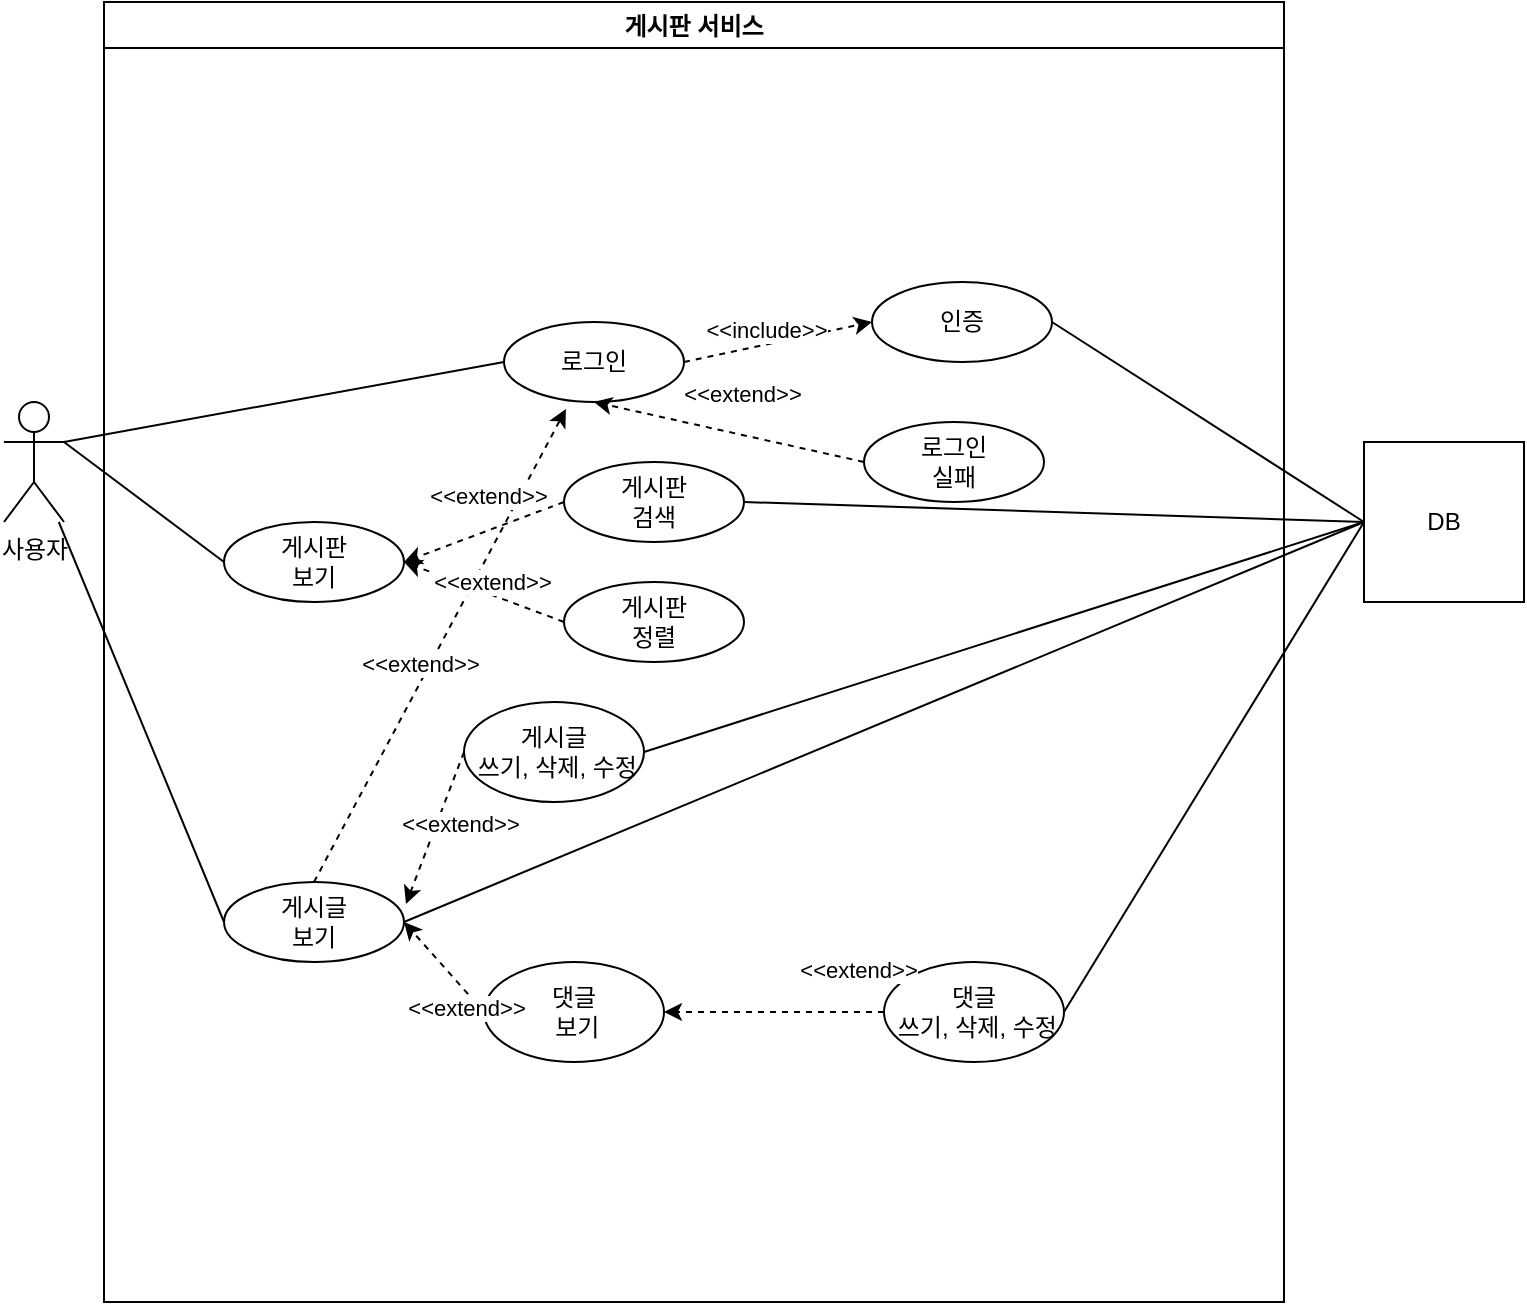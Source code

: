 <mxfile version="23.1.6" type="github">
  <diagram id="prtHgNgQTEPvFCAcTncT" name="Page-1">
    <mxGraphModel dx="1026" dy="574" grid="1" gridSize="10" guides="1" tooltips="1" connect="1" arrows="1" fold="1" page="1" pageScale="1" pageWidth="827" pageHeight="1169" math="0" shadow="0">
      <root>
        <mxCell id="0" />
        <mxCell id="1" parent="0" />
        <mxCell id="jUTOMzXy9SPcfVraUVQ4-1" value="사용자" style="shape=umlActor;verticalLabelPosition=bottom;verticalAlign=top;html=1;outlineConnect=0;" vertex="1" parent="1">
          <mxGeometry x="20" y="210" width="30" height="60" as="geometry" />
        </mxCell>
        <mxCell id="jUTOMzXy9SPcfVraUVQ4-3" value="게시판 서비스" style="swimlane;" vertex="1" parent="1">
          <mxGeometry x="70" y="10" width="590" height="650" as="geometry" />
        </mxCell>
        <mxCell id="jUTOMzXy9SPcfVraUVQ4-6" value="로그인" style="ellipse;whiteSpace=wrap;html=1;" vertex="1" parent="jUTOMzXy9SPcfVraUVQ4-3">
          <mxGeometry x="200" y="160" width="90" height="40" as="geometry" />
        </mxCell>
        <mxCell id="jUTOMzXy9SPcfVraUVQ4-13" value="인증" style="ellipse;whiteSpace=wrap;html=1;" vertex="1" parent="jUTOMzXy9SPcfVraUVQ4-3">
          <mxGeometry x="384" y="140" width="90" height="40" as="geometry" />
        </mxCell>
        <mxCell id="jUTOMzXy9SPcfVraUVQ4-14" value="로그인&lt;br&gt;실패" style="ellipse;whiteSpace=wrap;html=1;" vertex="1" parent="jUTOMzXy9SPcfVraUVQ4-3">
          <mxGeometry x="380" y="210" width="90" height="40" as="geometry" />
        </mxCell>
        <mxCell id="jUTOMzXy9SPcfVraUVQ4-15" value="게시판&lt;br&gt;검색" style="ellipse;whiteSpace=wrap;html=1;" vertex="1" parent="jUTOMzXy9SPcfVraUVQ4-3">
          <mxGeometry x="230" y="230" width="90" height="40" as="geometry" />
        </mxCell>
        <mxCell id="jUTOMzXy9SPcfVraUVQ4-16" value="게시판&lt;br&gt;보기" style="ellipse;whiteSpace=wrap;html=1;" vertex="1" parent="jUTOMzXy9SPcfVraUVQ4-3">
          <mxGeometry x="60" y="260" width="90" height="40" as="geometry" />
        </mxCell>
        <mxCell id="jUTOMzXy9SPcfVraUVQ4-17" value="게시글&lt;br&gt;&amp;nbsp;쓰기, 삭제, 수정" style="ellipse;whiteSpace=wrap;html=1;" vertex="1" parent="jUTOMzXy9SPcfVraUVQ4-3">
          <mxGeometry x="180" y="350" width="90" height="50" as="geometry" />
        </mxCell>
        <mxCell id="jUTOMzXy9SPcfVraUVQ4-18" value="게시글&lt;br&gt;보기" style="ellipse;whiteSpace=wrap;html=1;" vertex="1" parent="jUTOMzXy9SPcfVraUVQ4-3">
          <mxGeometry x="60" y="440" width="90" height="40" as="geometry" />
        </mxCell>
        <mxCell id="jUTOMzXy9SPcfVraUVQ4-19" value="댓글&lt;br&gt;&amp;nbsp;쓰기, 삭제, 수정" style="ellipse;whiteSpace=wrap;html=1;" vertex="1" parent="jUTOMzXy9SPcfVraUVQ4-3">
          <mxGeometry x="390" y="480" width="90" height="50" as="geometry" />
        </mxCell>
        <mxCell id="jUTOMzXy9SPcfVraUVQ4-32" value="" style="endArrow=classic;html=1;rounded=0;exitX=1;exitY=0.5;exitDx=0;exitDy=0;entryX=0;entryY=0.5;entryDx=0;entryDy=0;dashed=1;" edge="1" parent="jUTOMzXy9SPcfVraUVQ4-3" source="jUTOMzXy9SPcfVraUVQ4-6" target="jUTOMzXy9SPcfVraUVQ4-13">
          <mxGeometry width="50" height="50" relative="1" as="geometry">
            <mxPoint x="320" y="370" as="sourcePoint" />
            <mxPoint x="370" y="320" as="targetPoint" />
          </mxGeometry>
        </mxCell>
        <mxCell id="jUTOMzXy9SPcfVraUVQ4-33" value="&amp;lt;&amp;lt;include&amp;gt;&amp;gt;" style="edgeLabel;html=1;align=center;verticalAlign=middle;resizable=0;points=[];" vertex="1" connectable="0" parent="jUTOMzXy9SPcfVraUVQ4-32">
          <mxGeometry x="-0.425" y="-3" relative="1" as="geometry">
            <mxPoint x="13" y="-13" as="offset" />
          </mxGeometry>
        </mxCell>
        <mxCell id="jUTOMzXy9SPcfVraUVQ4-34" value="" style="endArrow=classic;html=1;rounded=0;exitX=0;exitY=0.5;exitDx=0;exitDy=0;entryX=0.5;entryY=1;entryDx=0;entryDy=0;dashed=1;" edge="1" parent="jUTOMzXy9SPcfVraUVQ4-3" source="jUTOMzXy9SPcfVraUVQ4-14" target="jUTOMzXy9SPcfVraUVQ4-6">
          <mxGeometry width="50" height="50" relative="1" as="geometry">
            <mxPoint x="120" y="220" as="sourcePoint" />
            <mxPoint x="214" y="220" as="targetPoint" />
          </mxGeometry>
        </mxCell>
        <mxCell id="jUTOMzXy9SPcfVraUVQ4-35" value="&amp;lt;&amp;lt;extend&amp;gt;&amp;gt;" style="edgeLabel;html=1;align=center;verticalAlign=middle;resizable=0;points=[];" vertex="1" connectable="0" parent="jUTOMzXy9SPcfVraUVQ4-34">
          <mxGeometry x="-0.425" y="-3" relative="1" as="geometry">
            <mxPoint x="-23" y="-23" as="offset" />
          </mxGeometry>
        </mxCell>
        <mxCell id="jUTOMzXy9SPcfVraUVQ4-36" value="댓글&lt;br&gt;&amp;nbsp;보기" style="ellipse;whiteSpace=wrap;html=1;" vertex="1" parent="jUTOMzXy9SPcfVraUVQ4-3">
          <mxGeometry x="190" y="480" width="90" height="50" as="geometry" />
        </mxCell>
        <mxCell id="jUTOMzXy9SPcfVraUVQ4-40" value="" style="endArrow=classic;html=1;rounded=0;dashed=1;entryX=1;entryY=0.5;entryDx=0;entryDy=0;exitX=0;exitY=0.5;exitDx=0;exitDy=0;" edge="1" parent="jUTOMzXy9SPcfVraUVQ4-3" source="jUTOMzXy9SPcfVraUVQ4-19" target="jUTOMzXy9SPcfVraUVQ4-36">
          <mxGeometry width="50" height="50" relative="1" as="geometry">
            <mxPoint x="290" y="570" as="sourcePoint" />
            <mxPoint x="270" y="574" as="targetPoint" />
          </mxGeometry>
        </mxCell>
        <mxCell id="jUTOMzXy9SPcfVraUVQ4-41" value="&amp;lt;&amp;lt;extend&amp;gt;&amp;gt;" style="edgeLabel;html=1;align=center;verticalAlign=middle;resizable=0;points=[];" vertex="1" connectable="0" parent="jUTOMzXy9SPcfVraUVQ4-40">
          <mxGeometry x="-0.425" y="-3" relative="1" as="geometry">
            <mxPoint x="18" y="-18" as="offset" />
          </mxGeometry>
        </mxCell>
        <mxCell id="jUTOMzXy9SPcfVraUVQ4-43" value="" style="endArrow=classic;html=1;rounded=0;exitX=0.5;exitY=0;exitDx=0;exitDy=0;dashed=1;entryX=0.344;entryY=1.088;entryDx=0;entryDy=0;entryPerimeter=0;" edge="1" parent="jUTOMzXy9SPcfVraUVQ4-3" source="jUTOMzXy9SPcfVraUVQ4-18" target="jUTOMzXy9SPcfVraUVQ4-6">
          <mxGeometry width="50" height="50" relative="1" as="geometry">
            <mxPoint x="170" y="525" as="sourcePoint" />
            <mxPoint x="250" y="210" as="targetPoint" />
          </mxGeometry>
        </mxCell>
        <mxCell id="jUTOMzXy9SPcfVraUVQ4-44" value="&amp;lt;&amp;lt;extend&amp;gt;&amp;gt;" style="edgeLabel;html=1;align=center;verticalAlign=middle;resizable=0;points=[];" vertex="1" connectable="0" parent="jUTOMzXy9SPcfVraUVQ4-43">
          <mxGeometry x="-0.425" y="-3" relative="1" as="geometry">
            <mxPoint x="14" y="-43" as="offset" />
          </mxGeometry>
        </mxCell>
        <mxCell id="jUTOMzXy9SPcfVraUVQ4-51" value="" style="endArrow=classic;html=1;rounded=0;exitX=0;exitY=0.5;exitDx=0;exitDy=0;dashed=1;entryX=1.011;entryY=0.275;entryDx=0;entryDy=0;entryPerimeter=0;" edge="1" parent="jUTOMzXy9SPcfVraUVQ4-3" source="jUTOMzXy9SPcfVraUVQ4-17" target="jUTOMzXy9SPcfVraUVQ4-18">
          <mxGeometry width="50" height="50" relative="1" as="geometry">
            <mxPoint x="125" y="450" as="sourcePoint" />
            <mxPoint x="220" y="440" as="targetPoint" />
          </mxGeometry>
        </mxCell>
        <mxCell id="jUTOMzXy9SPcfVraUVQ4-52" value="&amp;lt;&amp;lt;extend&amp;gt;&amp;gt;" style="edgeLabel;html=1;align=center;verticalAlign=middle;resizable=0;points=[];" vertex="1" connectable="0" parent="jUTOMzXy9SPcfVraUVQ4-51">
          <mxGeometry x="-0.425" y="-3" relative="1" as="geometry">
            <mxPoint x="9" y="15" as="offset" />
          </mxGeometry>
        </mxCell>
        <mxCell id="jUTOMzXy9SPcfVraUVQ4-54" value="" style="endArrow=classic;html=1;rounded=0;dashed=1;exitX=0;exitY=0.5;exitDx=0;exitDy=0;entryX=1;entryY=0.5;entryDx=0;entryDy=0;" edge="1" parent="jUTOMzXy9SPcfVraUVQ4-3" source="jUTOMzXy9SPcfVraUVQ4-36" target="jUTOMzXy9SPcfVraUVQ4-18">
          <mxGeometry width="50" height="50" relative="1" as="geometry">
            <mxPoint x="150" y="463" as="sourcePoint" />
            <mxPoint x="160" y="570" as="targetPoint" />
          </mxGeometry>
        </mxCell>
        <mxCell id="jUTOMzXy9SPcfVraUVQ4-55" value="&amp;lt;&amp;lt;extend&amp;gt;&amp;gt;" style="edgeLabel;html=1;align=center;verticalAlign=middle;resizable=0;points=[];" vertex="1" connectable="0" parent="jUTOMzXy9SPcfVraUVQ4-54">
          <mxGeometry x="-0.425" y="-3" relative="1" as="geometry">
            <mxPoint y="13" as="offset" />
          </mxGeometry>
        </mxCell>
        <mxCell id="jUTOMzXy9SPcfVraUVQ4-57" value="게시판&lt;br&gt;정렬" style="ellipse;whiteSpace=wrap;html=1;" vertex="1" parent="jUTOMzXy9SPcfVraUVQ4-3">
          <mxGeometry x="230" y="290" width="90" height="40" as="geometry" />
        </mxCell>
        <mxCell id="jUTOMzXy9SPcfVraUVQ4-58" value="" style="endArrow=classic;html=1;rounded=0;entryX=1;entryY=0.5;entryDx=0;entryDy=0;dashed=1;exitX=0;exitY=0.5;exitDx=0;exitDy=0;" edge="1" parent="jUTOMzXy9SPcfVraUVQ4-3" source="jUTOMzXy9SPcfVraUVQ4-57" target="jUTOMzXy9SPcfVraUVQ4-16">
          <mxGeometry width="50" height="50" relative="1" as="geometry">
            <mxPoint x="210" y="310" as="sourcePoint" />
            <mxPoint x="255" y="210" as="targetPoint" />
          </mxGeometry>
        </mxCell>
        <mxCell id="jUTOMzXy9SPcfVraUVQ4-59" value="&amp;lt;&amp;lt;extend&amp;gt;&amp;gt;" style="edgeLabel;html=1;align=center;verticalAlign=middle;resizable=0;points=[];" vertex="1" connectable="0" parent="jUTOMzXy9SPcfVraUVQ4-58">
          <mxGeometry x="-0.425" y="-3" relative="1" as="geometry">
            <mxPoint x="-14" y="-9" as="offset" />
          </mxGeometry>
        </mxCell>
        <mxCell id="jUTOMzXy9SPcfVraUVQ4-60" value="" style="endArrow=classic;html=1;rounded=0;dashed=1;exitX=0;exitY=0.5;exitDx=0;exitDy=0;" edge="1" parent="jUTOMzXy9SPcfVraUVQ4-3" source="jUTOMzXy9SPcfVraUVQ4-15">
          <mxGeometry width="50" height="50" relative="1" as="geometry">
            <mxPoint x="220" y="320" as="sourcePoint" />
            <mxPoint x="150" y="280" as="targetPoint" />
          </mxGeometry>
        </mxCell>
        <mxCell id="jUTOMzXy9SPcfVraUVQ4-61" value="&amp;lt;&amp;lt;extend&amp;gt;&amp;gt;" style="edgeLabel;html=1;align=center;verticalAlign=middle;resizable=0;points=[];" vertex="1" connectable="0" parent="jUTOMzXy9SPcfVraUVQ4-60">
          <mxGeometry x="-0.425" y="-3" relative="1" as="geometry">
            <mxPoint x="-14" y="-9" as="offset" />
          </mxGeometry>
        </mxCell>
        <mxCell id="jUTOMzXy9SPcfVraUVQ4-21" value="DB" style="whiteSpace=wrap;html=1;aspect=fixed;fillColor=default;" vertex="1" parent="1">
          <mxGeometry x="700" y="230" width="80" height="80" as="geometry" />
        </mxCell>
        <mxCell id="jUTOMzXy9SPcfVraUVQ4-26" value="" style="endArrow=none;html=1;rounded=0;entryX=0;entryY=0.5;entryDx=0;entryDy=0;" edge="1" parent="1" target="jUTOMzXy9SPcfVraUVQ4-6">
          <mxGeometry width="50" height="50" relative="1" as="geometry">
            <mxPoint x="50" y="230" as="sourcePoint" />
            <mxPoint x="120" y="200" as="targetPoint" />
          </mxGeometry>
        </mxCell>
        <mxCell id="jUTOMzXy9SPcfVraUVQ4-28" value="" style="endArrow=none;html=1;rounded=0;entryX=0;entryY=0.5;entryDx=0;entryDy=0;exitX=1;exitY=0.333;exitDx=0;exitDy=0;exitPerimeter=0;" edge="1" parent="1" source="jUTOMzXy9SPcfVraUVQ4-1" target="jUTOMzXy9SPcfVraUVQ4-16">
          <mxGeometry width="50" height="50" relative="1" as="geometry">
            <mxPoint x="50" y="240" as="sourcePoint" />
            <mxPoint x="150" y="310" as="targetPoint" />
          </mxGeometry>
        </mxCell>
        <mxCell id="jUTOMzXy9SPcfVraUVQ4-30" value="" style="endArrow=none;html=1;rounded=0;entryX=0;entryY=0.5;entryDx=0;entryDy=0;" edge="1" parent="1" source="jUTOMzXy9SPcfVraUVQ4-1" target="jUTOMzXy9SPcfVraUVQ4-18">
          <mxGeometry width="50" height="50" relative="1" as="geometry">
            <mxPoint x="70" y="250" as="sourcePoint" />
            <mxPoint x="150" y="425" as="targetPoint" />
          </mxGeometry>
        </mxCell>
        <mxCell id="jUTOMzXy9SPcfVraUVQ4-45" value="" style="endArrow=none;html=1;rounded=0;entryX=0;entryY=0.5;entryDx=0;entryDy=0;exitX=1;exitY=0.5;exitDx=0;exitDy=0;" edge="1" parent="1" source="jUTOMzXy9SPcfVraUVQ4-15" target="jUTOMzXy9SPcfVraUVQ4-21">
          <mxGeometry width="50" height="50" relative="1" as="geometry">
            <mxPoint x="350" y="390" as="sourcePoint" />
            <mxPoint x="570" y="350" as="targetPoint" />
          </mxGeometry>
        </mxCell>
        <mxCell id="jUTOMzXy9SPcfVraUVQ4-46" value="" style="endArrow=none;html=1;rounded=0;entryX=0;entryY=0.5;entryDx=0;entryDy=0;exitX=1;exitY=0.5;exitDx=0;exitDy=0;" edge="1" parent="1" source="jUTOMzXy9SPcfVraUVQ4-13" target="jUTOMzXy9SPcfVraUVQ4-21">
          <mxGeometry width="50" height="50" relative="1" as="geometry">
            <mxPoint x="236" y="325" as="sourcePoint" />
            <mxPoint x="710" y="280" as="targetPoint" />
          </mxGeometry>
        </mxCell>
        <mxCell id="jUTOMzXy9SPcfVraUVQ4-47" value="" style="endArrow=none;html=1;rounded=0;entryX=0;entryY=0.5;entryDx=0;entryDy=0;exitX=1;exitY=0.5;exitDx=0;exitDy=0;" edge="1" parent="1" source="jUTOMzXy9SPcfVraUVQ4-17" target="jUTOMzXy9SPcfVraUVQ4-21">
          <mxGeometry width="50" height="50" relative="1" as="geometry">
            <mxPoint x="240" y="350" as="sourcePoint" />
            <mxPoint x="710" y="320" as="targetPoint" />
          </mxGeometry>
        </mxCell>
        <mxCell id="jUTOMzXy9SPcfVraUVQ4-49" value="" style="endArrow=none;html=1;rounded=0;exitX=1;exitY=0.5;exitDx=0;exitDy=0;" edge="1" parent="1" source="jUTOMzXy9SPcfVraUVQ4-19">
          <mxGeometry width="50" height="50" relative="1" as="geometry">
            <mxPoint x="240" y="480" as="sourcePoint" />
            <mxPoint x="700" y="270" as="targetPoint" />
          </mxGeometry>
        </mxCell>
        <mxCell id="jUTOMzXy9SPcfVraUVQ4-56" value="" style="endArrow=none;html=1;rounded=0;" edge="1" parent="1">
          <mxGeometry width="50" height="50" relative="1" as="geometry">
            <mxPoint x="220" y="470" as="sourcePoint" />
            <mxPoint x="700" y="270" as="targetPoint" />
          </mxGeometry>
        </mxCell>
      </root>
    </mxGraphModel>
  </diagram>
</mxfile>
